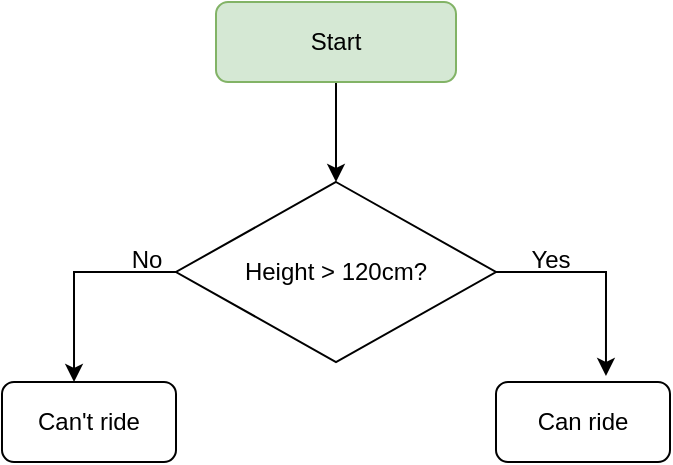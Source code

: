<mxfile version="15.5.4" type="github"><diagram id="qO6gJs_NuXD1-uJePyxi" name="Page-1"><mxGraphModel dx="1038" dy="579" grid="1" gridSize="10" guides="1" tooltips="1" connect="1" arrows="1" fold="1" page="1" pageScale="1" pageWidth="827" pageHeight="1169" math="0" shadow="0"><root><mxCell id="0"/><mxCell id="1" parent="0"/><mxCell id="Pn8fTQrSeP5vRvdxLiqo-7" style="edgeStyle=orthogonalEdgeStyle;rounded=0;orthogonalLoop=1;jettySize=auto;html=1;entryX=0.632;entryY=-0.075;entryDx=0;entryDy=0;entryPerimeter=0;" parent="1" source="Pn8fTQrSeP5vRvdxLiqo-1" target="Pn8fTQrSeP5vRvdxLiqo-5" edge="1"><mxGeometry relative="1" as="geometry"><Array as="points"><mxPoint x="332" y="155"/></Array></mxGeometry></mxCell><mxCell id="Pn8fTQrSeP5vRvdxLiqo-9" style="edgeStyle=orthogonalEdgeStyle;rounded=0;orthogonalLoop=1;jettySize=auto;html=1;entryX=0.414;entryY=0;entryDx=0;entryDy=0;entryPerimeter=0;" parent="1" source="Pn8fTQrSeP5vRvdxLiqo-1" target="Pn8fTQrSeP5vRvdxLiqo-4" edge="1"><mxGeometry relative="1" as="geometry"><mxPoint x="14" y="190" as="targetPoint"/><Array as="points"><mxPoint x="66" y="155"/></Array></mxGeometry></mxCell><mxCell id="Pn8fTQrSeP5vRvdxLiqo-1" value="Height &amp;gt; 120cm?" style="rhombus;whiteSpace=wrap;html=1;" parent="1" vertex="1"><mxGeometry x="117" y="110" width="160" height="90" as="geometry"/></mxCell><mxCell id="Pn8fTQrSeP5vRvdxLiqo-3" style="edgeStyle=orthogonalEdgeStyle;rounded=0;orthogonalLoop=1;jettySize=auto;html=1;" parent="1" source="Pn8fTQrSeP5vRvdxLiqo-2" target="Pn8fTQrSeP5vRvdxLiqo-1" edge="1"><mxGeometry relative="1" as="geometry"/></mxCell><mxCell id="Pn8fTQrSeP5vRvdxLiqo-2" value="Start" style="rounded=1;whiteSpace=wrap;html=1;fillColor=#d5e8d4;strokeColor=#82b366;" parent="1" vertex="1"><mxGeometry x="137" y="20" width="120" height="40" as="geometry"/></mxCell><mxCell id="Pn8fTQrSeP5vRvdxLiqo-4" value="Can't ride" style="rounded=1;whiteSpace=wrap;html=1;" parent="1" vertex="1"><mxGeometry x="30" y="210" width="87" height="40" as="geometry"/></mxCell><mxCell id="Pn8fTQrSeP5vRvdxLiqo-5" value="Can ride" style="rounded=1;whiteSpace=wrap;html=1;" parent="1" vertex="1"><mxGeometry x="277" y="210" width="87" height="40" as="geometry"/></mxCell><mxCell id="Pn8fTQrSeP5vRvdxLiqo-10" value="No" style="text;html=1;align=center;verticalAlign=middle;resizable=0;points=[];autosize=1;" parent="1" vertex="1"><mxGeometry x="87" y="139" width="30" height="20" as="geometry"/></mxCell><mxCell id="Pn8fTQrSeP5vRvdxLiqo-11" value="Yes" style="text;html=1;align=center;verticalAlign=middle;resizable=0;points=[];autosize=1;" parent="1" vertex="1"><mxGeometry x="284" y="139" width="40" height="20" as="geometry"/></mxCell></root></mxGraphModel></diagram></mxfile>